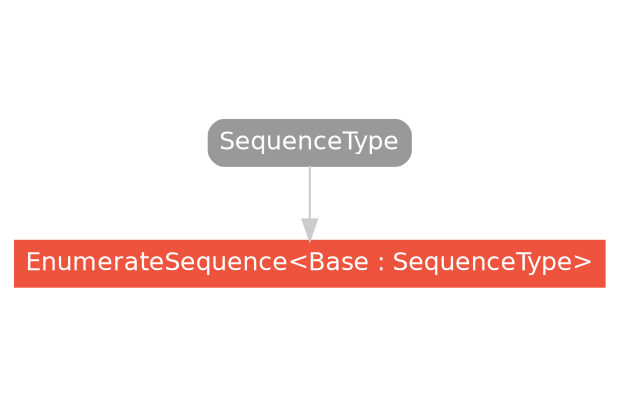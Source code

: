 strict digraph "EnumerateSequence<Base : SequenceType> - Type Hierarchy - SwiftDoc.org" {
    pad="0.1,0.8"
    node [shape=box, style="filled,rounded", color="#999999", fillcolor="#999999", fontcolor=white, fontname=Helvetica, fontnames="Helvetica,sansserif", fontsize=12, margin="0.07,0.05", height="0.3"]
    edge [color="#cccccc"]
    "EnumerateSequence<Base : SequenceType>" [URL="/type/EnumerateSequence/", style="filled", fillcolor="#ee543d", color="#ee543d"]
    "SequenceType" [URL="/protocol/SequenceType/"]    "SequenceType" -> "EnumerateSequence<Base : SequenceType>"
    subgraph Types {
        rank = max; "EnumerateSequence<Base : SequenceType>";
    }
}
